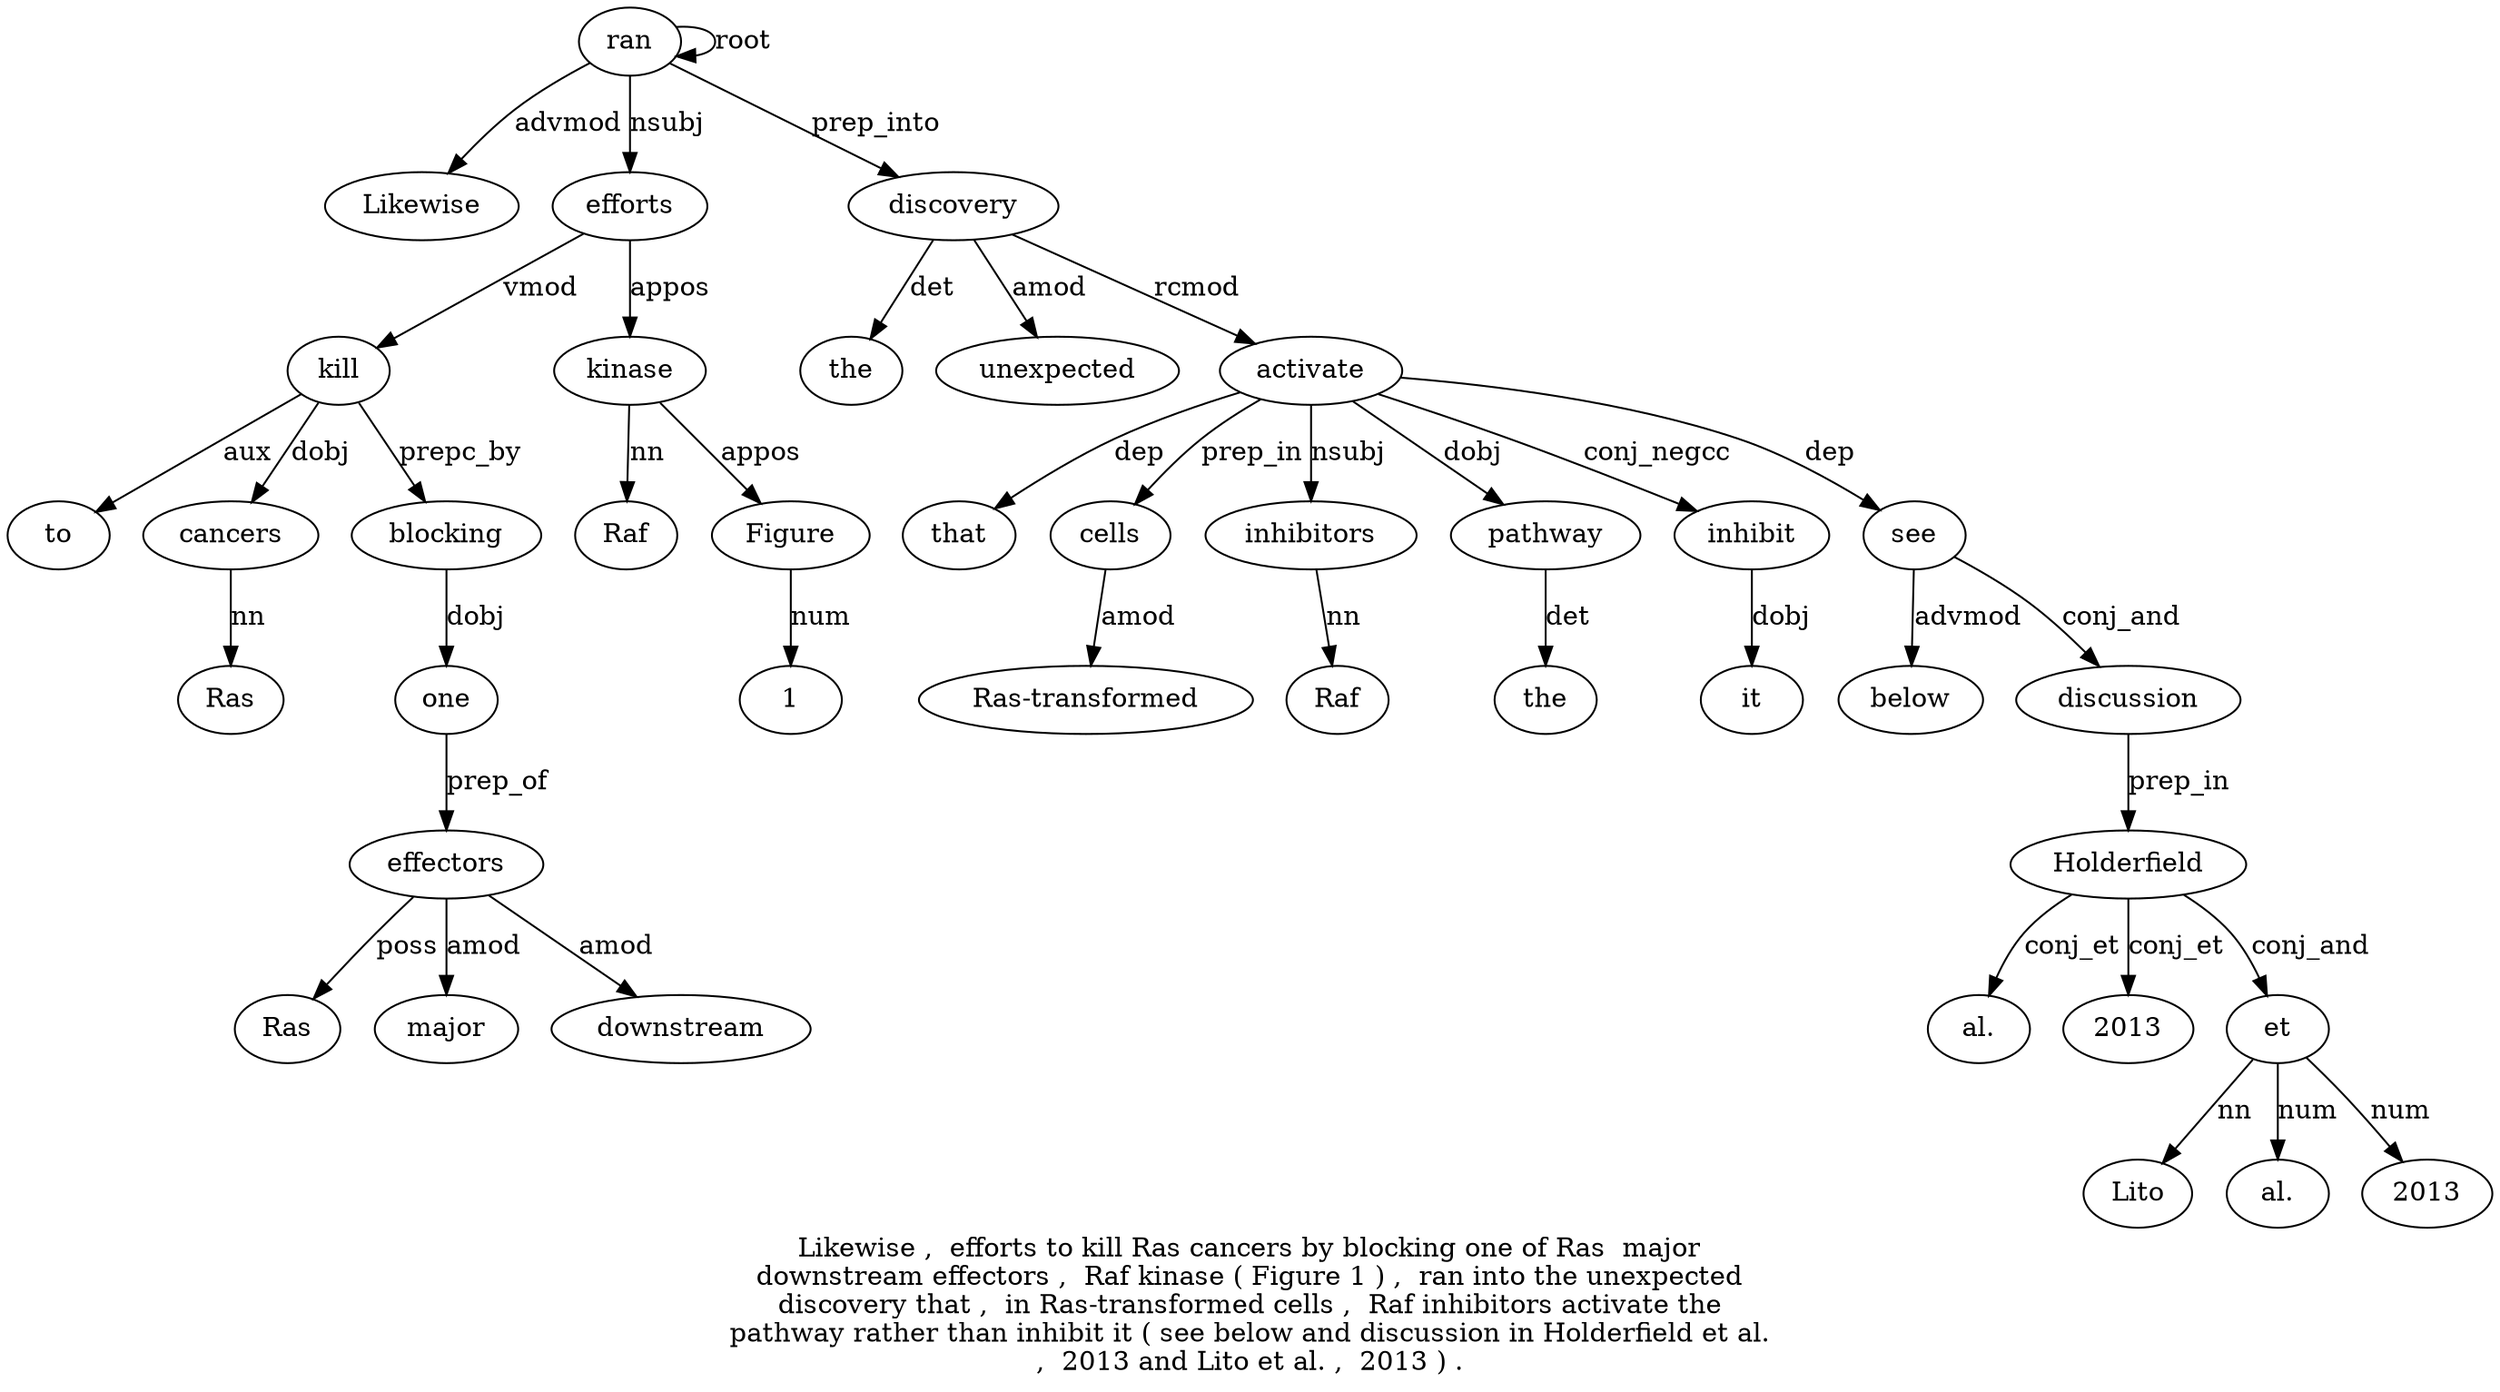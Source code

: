 digraph "Likewise ,  efforts to kill Ras cancers by blocking one of Ras  major downstream effectors ,  Raf kinase ( Figure 1 ) ,  ran into the unexpected discovery that ,  in Ras-transformed cells ,  Raf inhibitors activate the pathway rather than inhibit it ( see below and discussion in Holderfield et al. ,  2013 and Lito et al. ,  2013 ) ." {
label="Likewise ,  efforts to kill Ras cancers by blocking one of Ras  major
downstream effectors ,  Raf kinase ( Figure 1 ) ,  ran into the unexpected
discovery that ,  in Ras-transformed cells ,  Raf inhibitors activate the
pathway rather than inhibit it ( see below and discussion in Holderfield et al.
,  2013 and Lito et al. ,  2013 ) .";
ran25 [style=filled, fillcolor=white, label=ran];
Likewise1 [style=filled, fillcolor=white, label=Likewise];
ran25 -> Likewise1  [label=advmod];
efforts3 [style=filled, fillcolor=white, label=efforts];
ran25 -> efforts3  [label=nsubj];
kill5 [style=filled, fillcolor=white, label=kill];
to4 [style=filled, fillcolor=white, label=to];
kill5 -> to4  [label=aux];
efforts3 -> kill5  [label=vmod];
cancers7 [style=filled, fillcolor=white, label=cancers];
Ras6 [style=filled, fillcolor=white, label=Ras];
cancers7 -> Ras6  [label=nn];
kill5 -> cancers7  [label=dobj];
blocking9 [style=filled, fillcolor=white, label=blocking];
kill5 -> blocking9  [label=prepc_by];
one10 [style=filled, fillcolor=white, label=one];
blocking9 -> one10  [label=dobj];
effectors16 [style=filled, fillcolor=white, label=effectors];
Ras12 [style=filled, fillcolor=white, label=Ras];
effectors16 -> Ras12  [label=poss];
major14 [style=filled, fillcolor=white, label=major];
effectors16 -> major14  [label=amod];
downstream15 [style=filled, fillcolor=white, label=downstream];
effectors16 -> downstream15  [label=amod];
one10 -> effectors16  [label=prep_of];
kinase19 [style=filled, fillcolor=white, label=kinase];
Raf18 [style=filled, fillcolor=white, label=Raf];
kinase19 -> Raf18  [label=nn];
efforts3 -> kinase19  [label=appos];
Figure21 [style=filled, fillcolor=white, label=Figure];
kinase19 -> Figure21  [label=appos];
122 [style=filled, fillcolor=white, label=1];
Figure21 -> 122  [label=num];
ran25 -> ran25  [label=root];
discovery29 [style=filled, fillcolor=white, label=discovery];
the27 [style=filled, fillcolor=white, label=the];
discovery29 -> the27  [label=det];
unexpected28 [style=filled, fillcolor=white, label=unexpected];
discovery29 -> unexpected28  [label=amod];
ran25 -> discovery29  [label=prep_into];
activate38 [style=filled, fillcolor=white, label=activate];
that30 [style=filled, fillcolor=white, label=that];
activate38 -> that30  [label=dep];
cells34 [style=filled, fillcolor=white, label=cells];
"Ras-transformed33" [style=filled, fillcolor=white, label="Ras-transformed"];
cells34 -> "Ras-transformed33"  [label=amod];
activate38 -> cells34  [label=prep_in];
inhibitors37 [style=filled, fillcolor=white, label=inhibitors];
Raf36 [style=filled, fillcolor=white, label=Raf];
inhibitors37 -> Raf36  [label=nn];
activate38 -> inhibitors37  [label=nsubj];
discovery29 -> activate38  [label=rcmod];
pathway40 [style=filled, fillcolor=white, label=pathway];
the39 [style=filled, fillcolor=white, label=the];
pathway40 -> the39  [label=det];
activate38 -> pathway40  [label=dobj];
inhibit43 [style=filled, fillcolor=white, label=inhibit];
activate38 -> inhibit43  [label=conj_negcc];
it44 [style=filled, fillcolor=white, label=it];
inhibit43 -> it44  [label=dobj];
see46 [style=filled, fillcolor=white, label=see];
activate38 -> see46  [label=dep];
below47 [style=filled, fillcolor=white, label=below];
see46 -> below47  [label=advmod];
discussion49 [style=filled, fillcolor=white, label=discussion];
see46 -> discussion49  [label=conj_and];
Holderfield51 [style=filled, fillcolor=white, label=Holderfield];
discussion49 -> Holderfield51  [label=prep_in];
"al.53" [style=filled, fillcolor=white, label="al."];
Holderfield51 -> "al.53"  [label=conj_et];
201355 [style=filled, fillcolor=white, label=2013];
Holderfield51 -> 201355  [label=conj_et];
et58 [style=filled, fillcolor=white, label=et];
Lito57 [style=filled, fillcolor=white, label=Lito];
et58 -> Lito57  [label=nn];
Holderfield51 -> et58  [label=conj_and];
"al.59" [style=filled, fillcolor=white, label="al."];
et58 -> "al.59"  [label=num];
20136 [style=filled, fillcolor=white, label=2013];
et58 -> 20136  [label=num];
}
